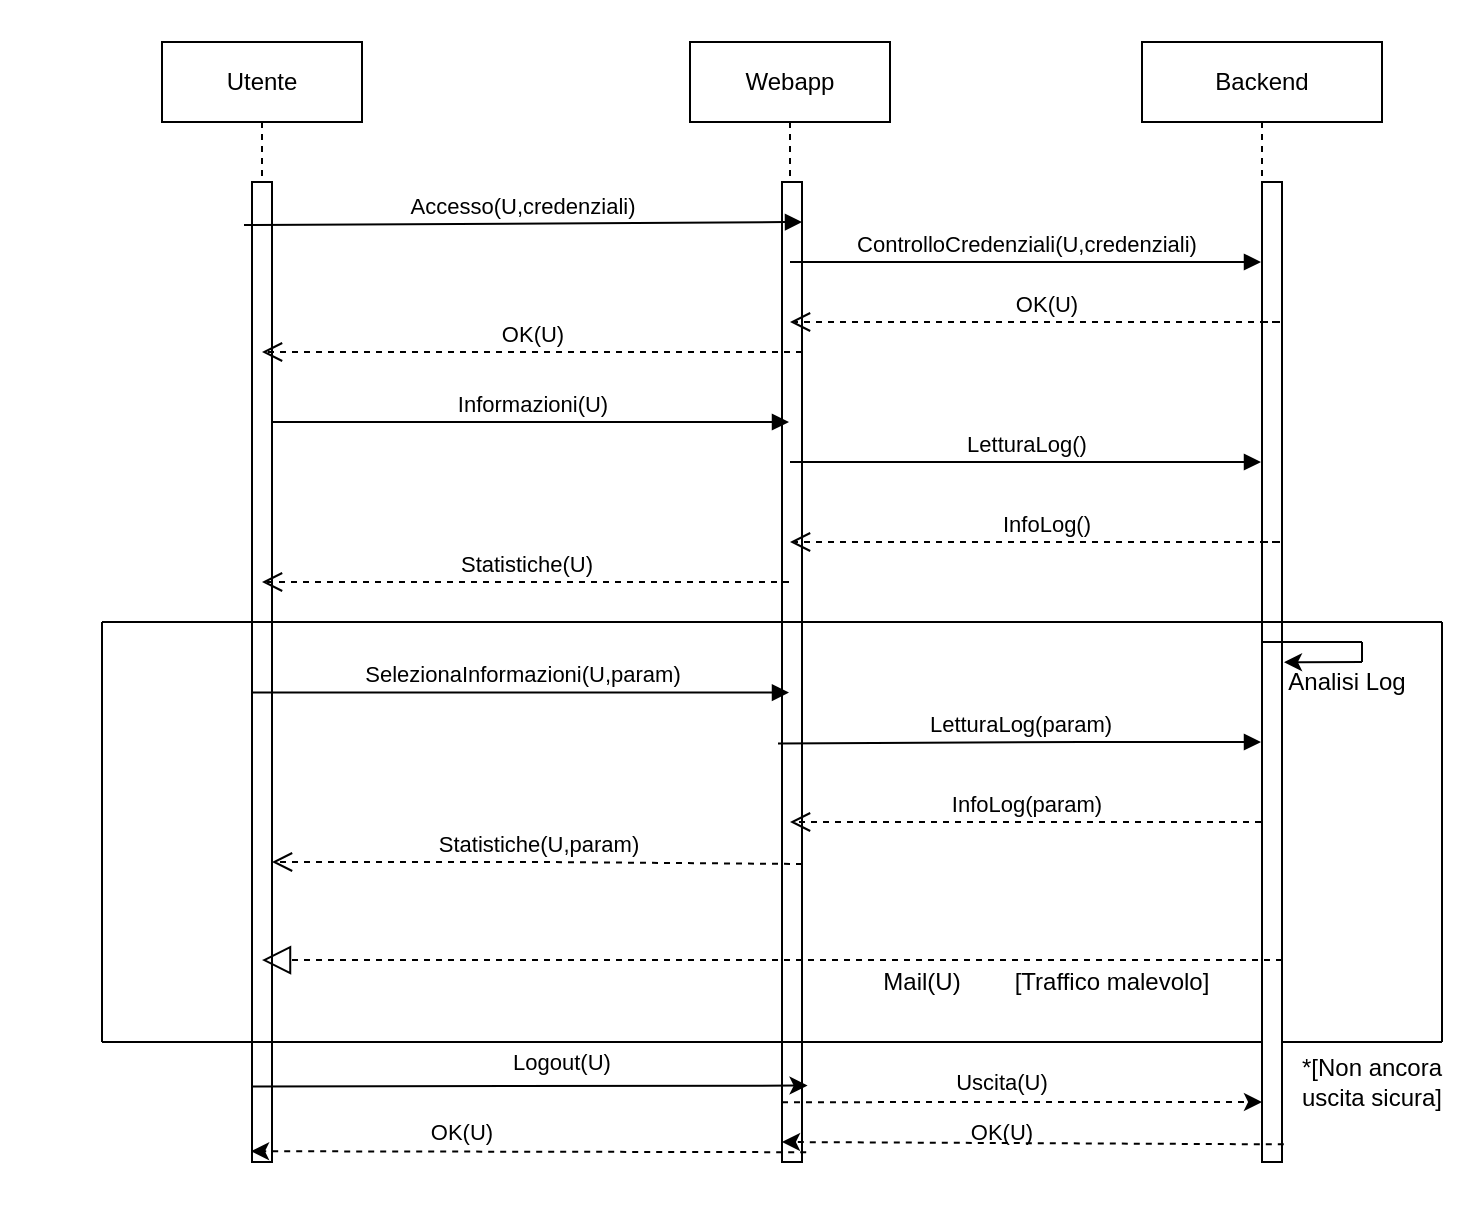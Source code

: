 <mxfile version="17.4.4" type="google"><diagram id="5ELUztjhlzZLojeXhEGT" name="Page-1"><mxGraphModel grid="1" page="1" gridSize="10" guides="1" tooltips="1" connect="1" arrows="1" fold="1" pageScale="1" pageWidth="827" pageHeight="1169" math="0" shadow="0"><root><mxCell id="0"/><mxCell id="1" parent="0"/><mxCell id="ohsH6hMNuN6EJUkKH7wi-131" value="Utente" style="shape=umlLifeline;perimeter=lifelinePerimeter;whiteSpace=wrap;html=1;container=1;collapsible=0;recursiveResize=0;outlineConnect=0;" vertex="1" parent="1"><mxGeometry x="150" y="30" width="100" height="560" as="geometry"/></mxCell><mxCell id="ohsH6hMNuN6EJUkKH7wi-134" value="" style="html=1;points=[];perimeter=orthogonalPerimeter;" vertex="1" parent="ohsH6hMNuN6EJUkKH7wi-131"><mxGeometry x="45" y="70" width="10" height="490" as="geometry"/></mxCell><mxCell id="ohsH6hMNuN6EJUkKH7wi-132" value="Webapp" style="shape=umlLifeline;perimeter=lifelinePerimeter;whiteSpace=wrap;html=1;container=1;collapsible=0;recursiveResize=0;outlineConnect=0;" vertex="1" parent="1"><mxGeometry x="414" y="30" width="100" height="560" as="geometry"/></mxCell><mxCell id="ohsH6hMNuN6EJUkKH7wi-135" value="" style="html=1;points=[];perimeter=orthogonalPerimeter;" vertex="1" parent="ohsH6hMNuN6EJUkKH7wi-132"><mxGeometry x="46" y="70" width="10" height="490" as="geometry"/></mxCell><mxCell id="ohsH6hMNuN6EJUkKH7wi-177" value="" style="endArrow=none;html=1;rounded=0;" edge="1" parent="ohsH6hMNuN6EJUkKH7wi-132"><mxGeometry width="50" height="50" relative="1" as="geometry"><mxPoint x="-294" y="500" as="sourcePoint"/><mxPoint x="376" y="500" as="targetPoint"/></mxGeometry></mxCell><mxCell id="ohsH6hMNuN6EJUkKH7wi-133" value="&lt;div&gt;Backend&lt;/div&gt;" style="shape=umlLifeline;perimeter=lifelinePerimeter;whiteSpace=wrap;html=1;container=1;collapsible=0;recursiveResize=0;outlineConnect=0;size=40;" vertex="1" parent="1"><mxGeometry x="640" y="30" width="120" height="560" as="geometry"/></mxCell><mxCell id="ohsH6hMNuN6EJUkKH7wi-136" value="" style="html=1;points=[];perimeter=orthogonalPerimeter;" vertex="1" parent="ohsH6hMNuN6EJUkKH7wi-133"><mxGeometry x="60" y="70" width="10" height="490" as="geometry"/></mxCell><mxCell id="aO2f5v6rkmuEoqsz_5jj-8" value="Analisi Log" style="text;html=1;strokeColor=none;fillColor=none;align=center;verticalAlign=middle;whiteSpace=wrap;rounded=0;" vertex="1" parent="ohsH6hMNuN6EJUkKH7wi-133"><mxGeometry x="70" y="310" width="65" height="20" as="geometry"/></mxCell><mxCell id="ohsH6hMNuN6EJUkKH7wi-137" value="Accesso(U,credenziali)" style="html=1;verticalAlign=bottom;endArrow=block;rounded=0;exitX=-0.4;exitY=0.044;exitDx=0;exitDy=0;exitPerimeter=0;" edge="1" parent="1" source="ohsH6hMNuN6EJUkKH7wi-134"><mxGeometry width="80" relative="1" as="geometry"><mxPoint x="680" y="120" as="sourcePoint"/><mxPoint x="470" y="120" as="targetPoint"/></mxGeometry></mxCell><mxCell id="ohsH6hMNuN6EJUkKH7wi-139" value="ControlloCredenziali(U,credenziali)" style="html=1;verticalAlign=bottom;endArrow=block;rounded=0;" edge="1" parent="1" source="ohsH6hMNuN6EJUkKH7wi-132" target="ohsH6hMNuN6EJUkKH7wi-133"><mxGeometry width="80" relative="1" as="geometry"><mxPoint x="430" y="140" as="sourcePoint"/><mxPoint x="450" y="310" as="targetPoint"/><Array as="points"><mxPoint x="490" y="140"/></Array></mxGeometry></mxCell><mxCell id="ohsH6hMNuN6EJUkKH7wi-142" value="OK(U)" style="html=1;verticalAlign=bottom;endArrow=open;dashed=1;endSize=8;rounded=0;" edge="1" parent="1" target="ohsH6hMNuN6EJUkKH7wi-131"><mxGeometry relative="1" as="geometry"><mxPoint x="470" y="185" as="sourcePoint"/><mxPoint x="530" y="200" as="targetPoint"/></mxGeometry></mxCell><mxCell id="ohsH6hMNuN6EJUkKH7wi-143" value="Informazioni(U)" style="html=1;verticalAlign=bottom;endArrow=block;rounded=0;" edge="1" parent="1" source="ohsH6hMNuN6EJUkKH7wi-134" target="ohsH6hMNuN6EJUkKH7wi-132"><mxGeometry width="80" relative="1" as="geometry"><mxPoint x="530" y="220" as="sourcePoint"/><mxPoint x="610" y="220" as="targetPoint"/><Array as="points"><mxPoint x="440" y="220"/></Array></mxGeometry></mxCell><mxCell id="ohsH6hMNuN6EJUkKH7wi-146" value="OK(U)" style="html=1;verticalAlign=bottom;endArrow=open;dashed=1;endSize=8;rounded=0;" edge="1" parent="1" source="ohsH6hMNuN6EJUkKH7wi-133" target="ohsH6hMNuN6EJUkKH7wi-132"><mxGeometry relative="1" as="geometry"><mxPoint x="330" y="170" as="sourcePoint"/><mxPoint x="250" y="170" as="targetPoint"/><Array as="points"><mxPoint x="710" y="170"/></Array></mxGeometry></mxCell><mxCell id="ohsH6hMNuN6EJUkKH7wi-148" value="LetturaLog()" style="html=1;verticalAlign=bottom;endArrow=block;rounded=0;" edge="1" parent="1" source="ohsH6hMNuN6EJUkKH7wi-132" target="ohsH6hMNuN6EJUkKH7wi-133"><mxGeometry width="80" relative="1" as="geometry"><mxPoint x="370" y="310" as="sourcePoint"/><mxPoint x="450" y="310" as="targetPoint"/><Array as="points"><mxPoint x="490" y="240"/></Array></mxGeometry></mxCell><mxCell id="ohsH6hMNuN6EJUkKH7wi-149" value="InfoLog()" style="html=1;verticalAlign=bottom;endArrow=open;dashed=1;endSize=8;rounded=0;" edge="1" parent="1" source="ohsH6hMNuN6EJUkKH7wi-133" target="ohsH6hMNuN6EJUkKH7wi-132"><mxGeometry relative="1" as="geometry"><mxPoint x="450" y="310" as="sourcePoint"/><mxPoint x="370" y="310" as="targetPoint"/><Array as="points"><mxPoint x="710" y="280"/><mxPoint x="600" y="280"/></Array></mxGeometry></mxCell><mxCell id="ohsH6hMNuN6EJUkKH7wi-150" value="Statistiche(U)" style="html=1;verticalAlign=bottom;endArrow=open;dashed=1;endSize=8;rounded=0;" edge="1" parent="1" source="ohsH6hMNuN6EJUkKH7wi-132" target="ohsH6hMNuN6EJUkKH7wi-131"><mxGeometry relative="1" as="geometry"><mxPoint x="450" y="310" as="sourcePoint"/><mxPoint x="370" y="310" as="targetPoint"/><Array as="points"><mxPoint x="310" y="300"/></Array></mxGeometry></mxCell><mxCell id="ohsH6hMNuN6EJUkKH7wi-166" value="&lt;div&gt;SelezionaInformazioni(U,param)&lt;/div&gt;" style="html=1;verticalAlign=bottom;endArrow=block;rounded=0;exitX=0;exitY=0.521;exitDx=0;exitDy=0;exitPerimeter=0;" edge="1" parent="1" source="ohsH6hMNuN6EJUkKH7wi-134" target="ohsH6hMNuN6EJUkKH7wi-132"><mxGeometry width="80" relative="1" as="geometry"><mxPoint x="540" y="350" as="sourcePoint"/><mxPoint x="620" y="350" as="targetPoint"/></mxGeometry></mxCell><mxCell id="ohsH6hMNuN6EJUkKH7wi-167" value="InfoLog(param)" style="html=1;verticalAlign=bottom;endArrow=open;dashed=1;endSize=8;rounded=0;" edge="1" parent="1" source="ohsH6hMNuN6EJUkKH7wi-133" target="ohsH6hMNuN6EJUkKH7wi-132"><mxGeometry relative="1" as="geometry"><mxPoint x="514" y="460" as="sourcePoint"/><mxPoint x="460" y="370" as="targetPoint"/><Array as="points"><mxPoint x="580" y="420"/></Array></mxGeometry></mxCell><mxCell id="ohsH6hMNuN6EJUkKH7wi-168" value="LetturaLog(param)" style="html=1;verticalAlign=bottom;endArrow=block;rounded=0;exitX=-0.2;exitY=0.573;exitDx=0;exitDy=0;exitPerimeter=0;" edge="1" parent="1" source="ohsH6hMNuN6EJUkKH7wi-135" target="ohsH6hMNuN6EJUkKH7wi-133"><mxGeometry width="80" relative="1" as="geometry"><mxPoint x="205" y="400" as="sourcePoint"/><mxPoint x="330" y="440" as="targetPoint"/><Array as="points"><mxPoint x="610" y="380"/></Array></mxGeometry></mxCell><mxCell id="ohsH6hMNuN6EJUkKH7wi-169" value="Statistiche(U,param)" style="html=1;verticalAlign=bottom;endArrow=open;dashed=1;endSize=8;rounded=0;" edge="1" parent="1" target="ohsH6hMNuN6EJUkKH7wi-134"><mxGeometry relative="1" as="geometry"><mxPoint x="470" y="441" as="sourcePoint"/><mxPoint x="520" y="430" as="targetPoint"/><Array as="points"><mxPoint x="340" y="440"/></Array></mxGeometry></mxCell><mxCell id="ohsH6hMNuN6EJUkKH7wi-170" value="" style="endArrow=block;dashed=1;endFill=0;endSize=12;html=1;rounded=0;exitX=1;exitY=0.794;exitDx=0;exitDy=0;exitPerimeter=0;" edge="1" parent="1" source="ohsH6hMNuN6EJUkKH7wi-136" target="ohsH6hMNuN6EJUkKH7wi-131"><mxGeometry width="160" relative="1" as="geometry"><mxPoint x="210" y="490" as="sourcePoint"/><mxPoint x="370" y="490" as="targetPoint"/></mxGeometry></mxCell><mxCell id="ohsH6hMNuN6EJUkKH7wi-171" value="[Traffico malevolo]" style="text;html=1;strokeColor=none;fillColor=none;align=center;verticalAlign=middle;whiteSpace=wrap;rounded=0;shadow=0;glass=0;" vertex="1" parent="1"><mxGeometry x="570" y="490" width="110" height="20" as="geometry"/></mxCell><mxCell id="ohsH6hMNuN6EJUkKH7wi-174" value="" style="endArrow=none;html=1;rounded=0;" edge="1" parent="1"><mxGeometry width="50" height="50" relative="1" as="geometry"><mxPoint x="120" y="320" as="sourcePoint"/><mxPoint x="790" y="320" as="targetPoint"/></mxGeometry></mxCell><mxCell id="ohsH6hMNuN6EJUkKH7wi-176" value="" style="endArrow=none;html=1;rounded=0;" edge="1" parent="1"><mxGeometry width="50" height="50" relative="1" as="geometry"><mxPoint x="120" y="530" as="sourcePoint"/><mxPoint x="120" y="320" as="targetPoint"/></mxGeometry></mxCell><mxCell id="ohsH6hMNuN6EJUkKH7wi-178" value="" style="endArrow=none;html=1;rounded=0;" edge="1" parent="1"><mxGeometry width="50" height="50" relative="1" as="geometry"><mxPoint x="790" y="530" as="sourcePoint"/><mxPoint x="790" y="320" as="targetPoint"/></mxGeometry></mxCell><mxCell id="ohsH6hMNuN6EJUkKH7wi-179" value="*[Non ancora uscita sicura]" style="text;html=1;strokeColor=none;fillColor=none;align=center;verticalAlign=middle;whiteSpace=wrap;rounded=0;shadow=0;glass=0;" vertex="1" parent="1"><mxGeometry x="710" y="535" width="90" height="30" as="geometry"/></mxCell><mxCell id="thMBtbTby8sS56BTiMN0-1" value="" style="endArrow=classic;html=1;rounded=0;exitX=0.021;exitY=0.923;exitDx=0;exitDy=0;exitPerimeter=0;entryX=1.279;entryY=0.922;entryDx=0;entryDy=0;entryPerimeter=0;" edge="1" parent="1" source="ohsH6hMNuN6EJUkKH7wi-134" target="ohsH6hMNuN6EJUkKH7wi-135"><mxGeometry width="50" height="50" relative="1" as="geometry"><mxPoint x="600" y="670" as="sourcePoint"/><mxPoint x="650" y="620" as="targetPoint"/><Array as="points"/></mxGeometry></mxCell><mxCell id="thMBtbTby8sS56BTiMN0-2" value="&lt;font style=&quot;font-size: 11px&quot;&gt;Logout(U)&lt;/font&gt;" style="text;html=1;strokeColor=none;fillColor=none;align=center;verticalAlign=middle;whiteSpace=wrap;rounded=0;" vertex="1" parent="1"><mxGeometry x="320" y="535" width="60" height="10" as="geometry"/></mxCell><mxCell id="thMBtbTby8sS56BTiMN0-3" value="" style="endArrow=classic;html=1;rounded=0;fontSize=11;dashed=1;exitX=0;exitY=0.939;exitDx=0;exitDy=0;exitPerimeter=0;" edge="1" parent="1" source="ohsH6hMNuN6EJUkKH7wi-135" target="ohsH6hMNuN6EJUkKH7wi-136"><mxGeometry width="50" height="50" relative="1" as="geometry"><mxPoint x="290" y="670" as="sourcePoint"/><mxPoint x="340" y="620" as="targetPoint"/><Array as="points"><mxPoint x="570" y="560"/></Array></mxGeometry></mxCell><mxCell id="thMBtbTby8sS56BTiMN0-4" value="Uscita(U)" style="text;html=1;strokeColor=none;fillColor=none;align=center;verticalAlign=middle;whiteSpace=wrap;rounded=0;fontSize=11;" vertex="1" parent="1"><mxGeometry x="540" y="540" width="60" height="20" as="geometry"/></mxCell><mxCell id="thMBtbTby8sS56BTiMN0-5" value="" style="endArrow=classic;html=1;rounded=0;dashed=1;fontSize=11;exitX=1.09;exitY=0.982;exitDx=0;exitDy=0;exitPerimeter=0;" edge="1" parent="1" source="ohsH6hMNuN6EJUkKH7wi-136"><mxGeometry width="50" height="50" relative="1" as="geometry"><mxPoint x="200" y="570" as="sourcePoint"/><mxPoint x="460" y="580" as="targetPoint"/></mxGeometry></mxCell><mxCell id="thMBtbTby8sS56BTiMN0-6" value="OK(U)" style="text;html=1;strokeColor=none;fillColor=none;align=center;verticalAlign=middle;whiteSpace=wrap;rounded=0;fontSize=11;" vertex="1" parent="1"><mxGeometry x="270" y="570" width="60" height="10" as="geometry"/></mxCell><mxCell id="thMBtbTby8sS56BTiMN0-8" value="" style="endArrow=classic;html=1;rounded=0;dashed=1;fontSize=11;exitX=1.21;exitY=0.99;exitDx=0;exitDy=0;exitPerimeter=0;entryX=-0.048;entryY=0.989;entryDx=0;entryDy=0;entryPerimeter=0;" edge="1" parent="1" source="ohsH6hMNuN6EJUkKH7wi-135" target="ohsH6hMNuN6EJUkKH7wi-134"><mxGeometry width="50" height="50" relative="1" as="geometry"><mxPoint x="440" y="610" as="sourcePoint"/><mxPoint x="680" y="585" as="targetPoint"/></mxGeometry></mxCell><mxCell id="thMBtbTby8sS56BTiMN0-9" value="OK(U)" style="text;html=1;strokeColor=none;fillColor=none;align=center;verticalAlign=middle;whiteSpace=wrap;rounded=0;fontSize=11;" vertex="1" parent="1"><mxGeometry x="540" y="570" width="60" height="10" as="geometry"/></mxCell><mxCell id="9GFMC36CeSBCn2047Plm-1" value="" style="rounded=0;whiteSpace=wrap;html=1;strokeColor=#FFFFFF;" vertex="1" parent="1"><mxGeometry x="70" y="10" width="10" height="60" as="geometry"/></mxCell><mxCell id="9GFMC36CeSBCn2047Plm-2" value="" style="rounded=0;whiteSpace=wrap;html=1;strokeColor=#FFFFFF;" vertex="1" parent="1"><mxGeometry x="680" y="600" width="120" height="20" as="geometry"/></mxCell><mxCell id="aO2f5v6rkmuEoqsz_5jj-5" value="" style="endArrow=none;html=1;rounded=0;" edge="1" parent="1"><mxGeometry width="50" height="50" relative="1" as="geometry"><mxPoint x="700" y="330" as="sourcePoint"/><mxPoint x="750" y="330" as="targetPoint"/></mxGeometry></mxCell><mxCell id="aO2f5v6rkmuEoqsz_5jj-6" value="" style="endArrow=none;html=1;rounded=0;" edge="1" parent="1"><mxGeometry width="50" height="50" relative="1" as="geometry"><mxPoint x="750" y="340" as="sourcePoint"/><mxPoint x="750" y="330" as="targetPoint"/></mxGeometry></mxCell><mxCell id="aO2f5v6rkmuEoqsz_5jj-7" value="" style="endArrow=classic;html=1;rounded=0;entryX=1.1;entryY=0.49;entryDx=0;entryDy=0;entryPerimeter=0;" edge="1" parent="1" target="ohsH6hMNuN6EJUkKH7wi-136"><mxGeometry width="50" height="50" relative="1" as="geometry"><mxPoint x="750" y="340" as="sourcePoint"/><mxPoint x="420" y="290" as="targetPoint"/></mxGeometry></mxCell><mxCell id="ohsH6hMNuN6EJUkKH7wi-173" value="Mail(U)" style="text;html=1;strokeColor=none;fillColor=none;align=center;verticalAlign=middle;whiteSpace=wrap;rounded=0;shadow=0;glass=0;" vertex="1" parent="1"><mxGeometry x="500" y="490" width="60" height="20" as="geometry"/></mxCell></root></mxGraphModel></diagram></mxfile>